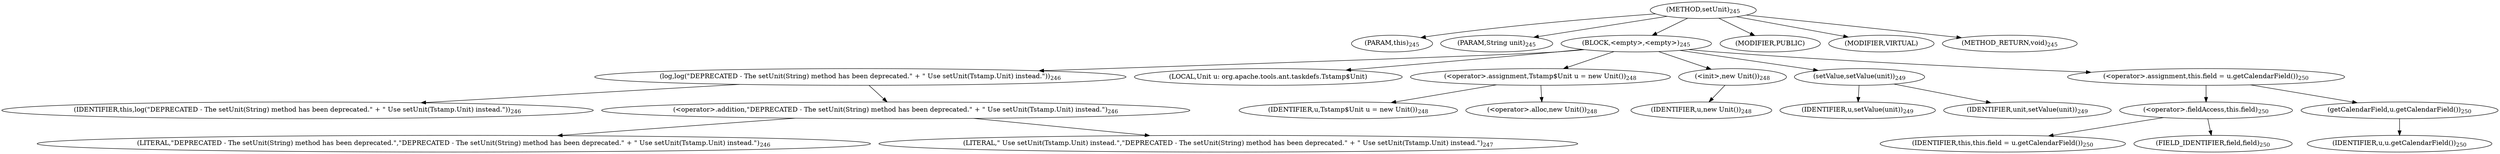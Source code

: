 digraph "setUnit" {  
"375" [label = <(METHOD,setUnit)<SUB>245</SUB>> ]
"31" [label = <(PARAM,this)<SUB>245</SUB>> ]
"376" [label = <(PARAM,String unit)<SUB>245</SUB>> ]
"377" [label = <(BLOCK,&lt;empty&gt;,&lt;empty&gt;)<SUB>245</SUB>> ]
"378" [label = <(log,log(&quot;DEPRECATED - The setUnit(String) method has been deprecated.&quot; + &quot; Use setUnit(Tstamp.Unit) instead.&quot;))<SUB>246</SUB>> ]
"30" [label = <(IDENTIFIER,this,log(&quot;DEPRECATED - The setUnit(String) method has been deprecated.&quot; + &quot; Use setUnit(Tstamp.Unit) instead.&quot;))<SUB>246</SUB>> ]
"379" [label = <(&lt;operator&gt;.addition,&quot;DEPRECATED - The setUnit(String) method has been deprecated.&quot; + &quot; Use setUnit(Tstamp.Unit) instead.&quot;)<SUB>246</SUB>> ]
"380" [label = <(LITERAL,&quot;DEPRECATED - The setUnit(String) method has been deprecated.&quot;,&quot;DEPRECATED - The setUnit(String) method has been deprecated.&quot; + &quot; Use setUnit(Tstamp.Unit) instead.&quot;)<SUB>246</SUB>> ]
"381" [label = <(LITERAL,&quot; Use setUnit(Tstamp.Unit) instead.&quot;,&quot;DEPRECATED - The setUnit(String) method has been deprecated.&quot; + &quot; Use setUnit(Tstamp.Unit) instead.&quot;)<SUB>247</SUB>> ]
"33" [label = <(LOCAL,Unit u: org.apache.tools.ant.taskdefs.Tstamp$Unit)> ]
"382" [label = <(&lt;operator&gt;.assignment,Tstamp$Unit u = new Unit())<SUB>248</SUB>> ]
"383" [label = <(IDENTIFIER,u,Tstamp$Unit u = new Unit())<SUB>248</SUB>> ]
"384" [label = <(&lt;operator&gt;.alloc,new Unit())<SUB>248</SUB>> ]
"385" [label = <(&lt;init&gt;,new Unit())<SUB>248</SUB>> ]
"32" [label = <(IDENTIFIER,u,new Unit())<SUB>248</SUB>> ]
"386" [label = <(setValue,setValue(unit))<SUB>249</SUB>> ]
"387" [label = <(IDENTIFIER,u,setValue(unit))<SUB>249</SUB>> ]
"388" [label = <(IDENTIFIER,unit,setValue(unit))<SUB>249</SUB>> ]
"389" [label = <(&lt;operator&gt;.assignment,this.field = u.getCalendarField())<SUB>250</SUB>> ]
"390" [label = <(&lt;operator&gt;.fieldAccess,this.field)<SUB>250</SUB>> ]
"391" [label = <(IDENTIFIER,this,this.field = u.getCalendarField())<SUB>250</SUB>> ]
"392" [label = <(FIELD_IDENTIFIER,field,field)<SUB>250</SUB>> ]
"393" [label = <(getCalendarField,u.getCalendarField())<SUB>250</SUB>> ]
"394" [label = <(IDENTIFIER,u,u.getCalendarField())<SUB>250</SUB>> ]
"395" [label = <(MODIFIER,PUBLIC)> ]
"396" [label = <(MODIFIER,VIRTUAL)> ]
"397" [label = <(METHOD_RETURN,void)<SUB>245</SUB>> ]
  "375" -> "31" 
  "375" -> "376" 
  "375" -> "377" 
  "375" -> "395" 
  "375" -> "396" 
  "375" -> "397" 
  "377" -> "378" 
  "377" -> "33" 
  "377" -> "382" 
  "377" -> "385" 
  "377" -> "386" 
  "377" -> "389" 
  "378" -> "30" 
  "378" -> "379" 
  "379" -> "380" 
  "379" -> "381" 
  "382" -> "383" 
  "382" -> "384" 
  "385" -> "32" 
  "386" -> "387" 
  "386" -> "388" 
  "389" -> "390" 
  "389" -> "393" 
  "390" -> "391" 
  "390" -> "392" 
  "393" -> "394" 
}

